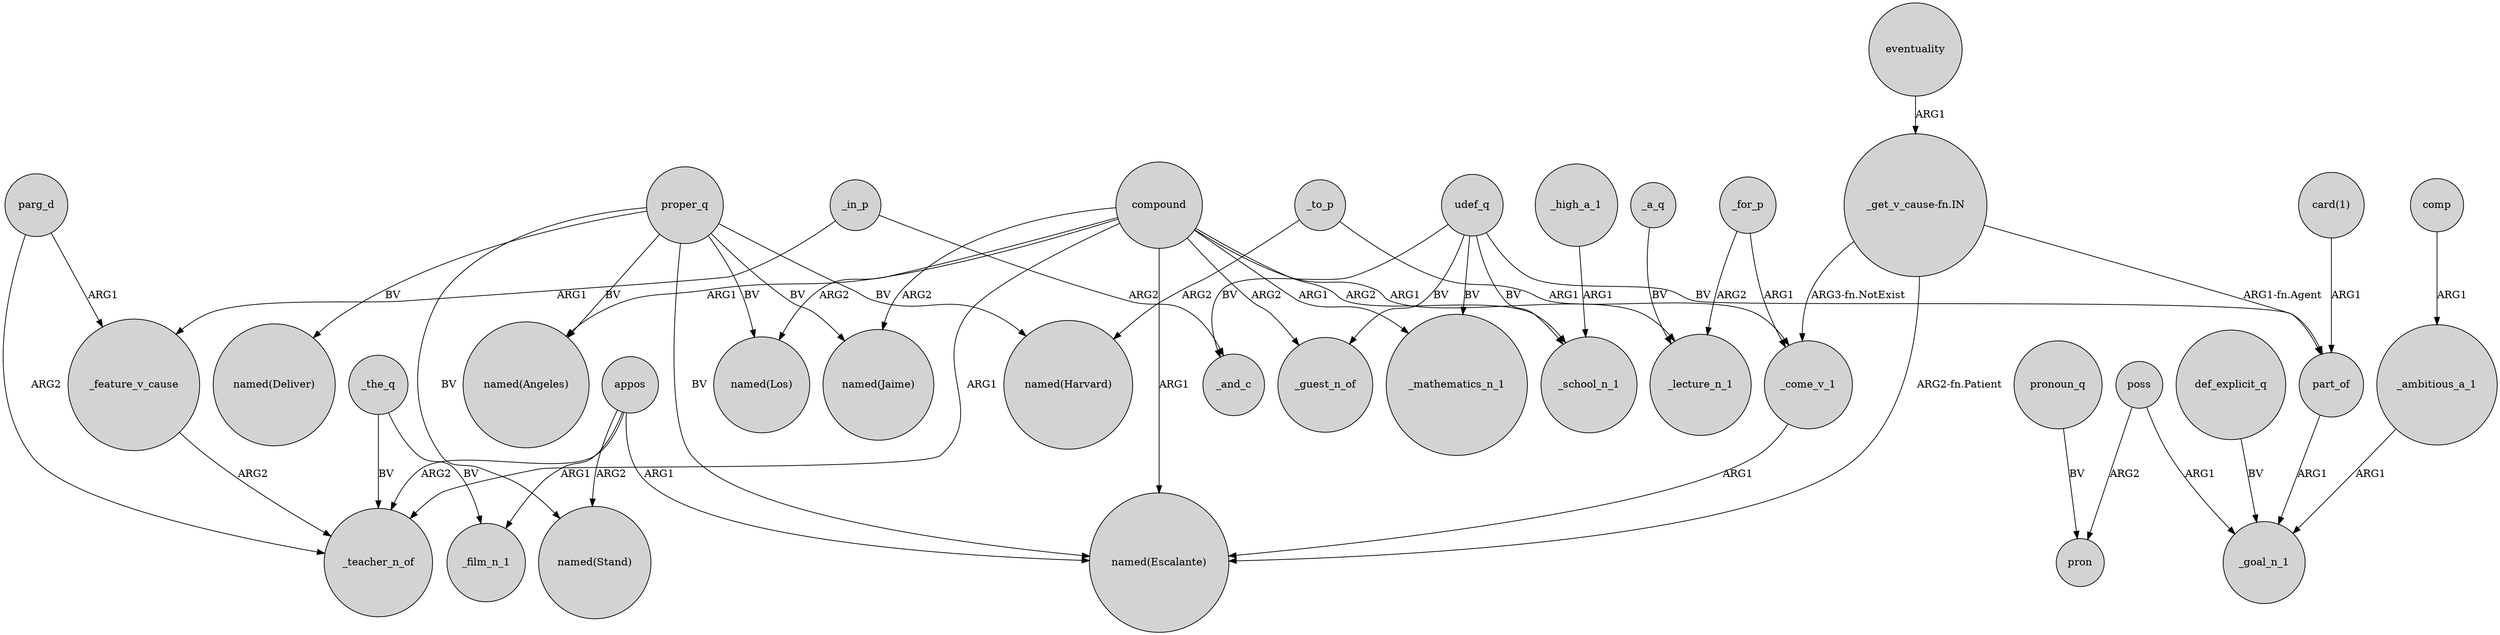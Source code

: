 digraph {
	node [shape=circle style=filled]
	appos -> _teacher_n_of [label=ARG2]
	_in_p -> _feature_v_cause [label=ARG1]
	_high_a_1 -> _school_n_1 [label=ARG1]
	udef_q -> part_of [label=BV]
	appos -> "named(Escalante)" [label=ARG1]
	proper_q -> "named(Stand)" [label=BV]
	_for_p -> _come_v_1 [label=ARG1]
	part_of -> _goal_n_1 [label=ARG1]
	poss -> pron [label=ARG2]
	proper_q -> "named(Jaime)" [label=BV]
	proper_q -> "named(Deliver)" [label=BV]
	_to_p -> _come_v_1 [label=ARG1]
	def_explicit_q -> _goal_n_1 [label=BV]
	compound -> "named(Los)" [label=ARG2]
	compound -> _guest_n_of [label=ARG2]
	appos -> _film_n_1 [label=ARG1]
	proper_q -> "named(Los)" [label=BV]
	udef_q -> _guest_n_of [label=BV]
	compound -> _lecture_n_1 [label=ARG1]
	parg_d -> _teacher_n_of [label=ARG2]
	_feature_v_cause -> _teacher_n_of [label=ARG2]
	compound -> "named(Angeles)" [label=ARG1]
	proper_q -> "named(Harvard)" [label=BV]
	_the_q -> _teacher_n_of [label=BV]
	eventuality -> "_get_v_cause-fn.IN" [label=ARG1]
	"_get_v_cause-fn.IN" -> part_of [label="ARG1-fn.Agent"]
	pronoun_q -> pron [label=BV]
	poss -> _goal_n_1 [label=ARG1]
	"_get_v_cause-fn.IN" -> "named(Escalante)" [label="ARG2-fn.Patient"]
	_to_p -> "named(Harvard)" [label=ARG2]
	_the_q -> _film_n_1 [label=BV]
	_come_v_1 -> "named(Escalante)" [label=ARG1]
	compound -> _mathematics_n_1 [label=ARG1]
	"card(1)" -> part_of [label=ARG1]
	appos -> "named(Stand)" [label=ARG2]
	_a_q -> _lecture_n_1 [label=BV]
	udef_q -> _mathematics_n_1 [label=BV]
	proper_q -> "named(Angeles)" [label=BV]
	_ambitious_a_1 -> _goal_n_1 [label=ARG1]
	"_get_v_cause-fn.IN" -> _come_v_1 [label="ARG3-fn.NotExist"]
	compound -> "named(Escalante)" [label=ARG1]
	compound -> _teacher_n_of [label=ARG1]
	proper_q -> "named(Escalante)" [label=BV]
	compound -> "named(Jaime)" [label=ARG2]
	compound -> _school_n_1 [label=ARG2]
	udef_q -> _school_n_1 [label=BV]
	udef_q -> _and_c [label=BV]
	_in_p -> _and_c [label=ARG2]
	_for_p -> _lecture_n_1 [label=ARG2]
	parg_d -> _feature_v_cause [label=ARG1]
	comp -> _ambitious_a_1 [label=ARG1]
}
